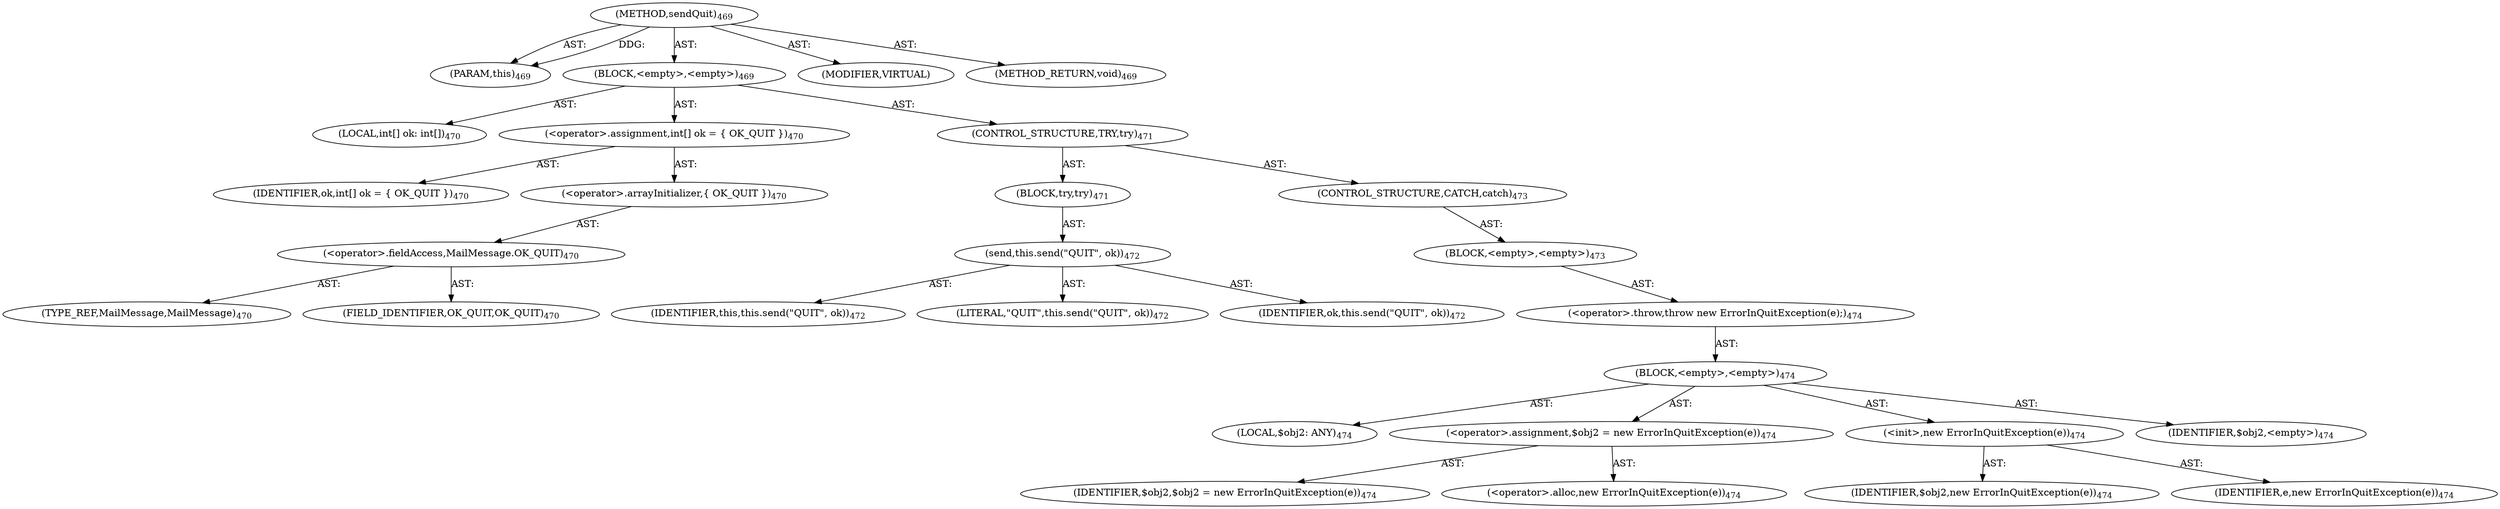 digraph "sendQuit" {  
"111669149723" [label = <(METHOD,sendQuit)<SUB>469</SUB>> ]
"115964117012" [label = <(PARAM,this)<SUB>469</SUB>> ]
"25769803825" [label = <(BLOCK,&lt;empty&gt;,&lt;empty&gt;)<SUB>469</SUB>> ]
"94489280533" [label = <(LOCAL,int[] ok: int[])<SUB>470</SUB>> ]
"30064771295" [label = <(&lt;operator&gt;.assignment,int[] ok = { OK_QUIT })<SUB>470</SUB>> ]
"68719476921" [label = <(IDENTIFIER,ok,int[] ok = { OK_QUIT })<SUB>470</SUB>> ]
"30064771296" [label = <(&lt;operator&gt;.arrayInitializer,{ OK_QUIT })<SUB>470</SUB>> ]
"30064771297" [label = <(&lt;operator&gt;.fieldAccess,MailMessage.OK_QUIT)<SUB>470</SUB>> ]
"180388626445" [label = <(TYPE_REF,MailMessage,MailMessage)<SUB>470</SUB>> ]
"55834574903" [label = <(FIELD_IDENTIFIER,OK_QUIT,OK_QUIT)<SUB>470</SUB>> ]
"47244640276" [label = <(CONTROL_STRUCTURE,TRY,try)<SUB>471</SUB>> ]
"25769803826" [label = <(BLOCK,try,try)<SUB>471</SUB>> ]
"30064771298" [label = <(send,this.send(&quot;QUIT&quot;, ok))<SUB>472</SUB>> ]
"68719476770" [label = <(IDENTIFIER,this,this.send(&quot;QUIT&quot;, ok))<SUB>472</SUB>> ]
"90194313252" [label = <(LITERAL,&quot;QUIT&quot;,this.send(&quot;QUIT&quot;, ok))<SUB>472</SUB>> ]
"68719476922" [label = <(IDENTIFIER,ok,this.send(&quot;QUIT&quot;, ok))<SUB>472</SUB>> ]
"47244640277" [label = <(CONTROL_STRUCTURE,CATCH,catch)<SUB>473</SUB>> ]
"25769803827" [label = <(BLOCK,&lt;empty&gt;,&lt;empty&gt;)<SUB>473</SUB>> ]
"30064771299" [label = <(&lt;operator&gt;.throw,throw new ErrorInQuitException(e);)<SUB>474</SUB>> ]
"25769803828" [label = <(BLOCK,&lt;empty&gt;,&lt;empty&gt;)<SUB>474</SUB>> ]
"94489280534" [label = <(LOCAL,$obj2: ANY)<SUB>474</SUB>> ]
"30064771300" [label = <(&lt;operator&gt;.assignment,$obj2 = new ErrorInQuitException(e))<SUB>474</SUB>> ]
"68719476923" [label = <(IDENTIFIER,$obj2,$obj2 = new ErrorInQuitException(e))<SUB>474</SUB>> ]
"30064771301" [label = <(&lt;operator&gt;.alloc,new ErrorInQuitException(e))<SUB>474</SUB>> ]
"30064771302" [label = <(&lt;init&gt;,new ErrorInQuitException(e))<SUB>474</SUB>> ]
"68719476924" [label = <(IDENTIFIER,$obj2,new ErrorInQuitException(e))<SUB>474</SUB>> ]
"68719476925" [label = <(IDENTIFIER,e,new ErrorInQuitException(e))<SUB>474</SUB>> ]
"68719476926" [label = <(IDENTIFIER,$obj2,&lt;empty&gt;)<SUB>474</SUB>> ]
"133143986247" [label = <(MODIFIER,VIRTUAL)> ]
"128849018907" [label = <(METHOD_RETURN,void)<SUB>469</SUB>> ]
  "111669149723" -> "115964117012"  [ label = "AST: "] 
  "111669149723" -> "25769803825"  [ label = "AST: "] 
  "111669149723" -> "133143986247"  [ label = "AST: "] 
  "111669149723" -> "128849018907"  [ label = "AST: "] 
  "25769803825" -> "94489280533"  [ label = "AST: "] 
  "25769803825" -> "30064771295"  [ label = "AST: "] 
  "25769803825" -> "47244640276"  [ label = "AST: "] 
  "30064771295" -> "68719476921"  [ label = "AST: "] 
  "30064771295" -> "30064771296"  [ label = "AST: "] 
  "30064771296" -> "30064771297"  [ label = "AST: "] 
  "30064771297" -> "180388626445"  [ label = "AST: "] 
  "30064771297" -> "55834574903"  [ label = "AST: "] 
  "47244640276" -> "25769803826"  [ label = "AST: "] 
  "47244640276" -> "47244640277"  [ label = "AST: "] 
  "25769803826" -> "30064771298"  [ label = "AST: "] 
  "30064771298" -> "68719476770"  [ label = "AST: "] 
  "30064771298" -> "90194313252"  [ label = "AST: "] 
  "30064771298" -> "68719476922"  [ label = "AST: "] 
  "47244640277" -> "25769803827"  [ label = "AST: "] 
  "25769803827" -> "30064771299"  [ label = "AST: "] 
  "30064771299" -> "25769803828"  [ label = "AST: "] 
  "25769803828" -> "94489280534"  [ label = "AST: "] 
  "25769803828" -> "30064771300"  [ label = "AST: "] 
  "25769803828" -> "30064771302"  [ label = "AST: "] 
  "25769803828" -> "68719476926"  [ label = "AST: "] 
  "30064771300" -> "68719476923"  [ label = "AST: "] 
  "30064771300" -> "30064771301"  [ label = "AST: "] 
  "30064771302" -> "68719476924"  [ label = "AST: "] 
  "30064771302" -> "68719476925"  [ label = "AST: "] 
  "111669149723" -> "115964117012"  [ label = "DDG: "] 
}
